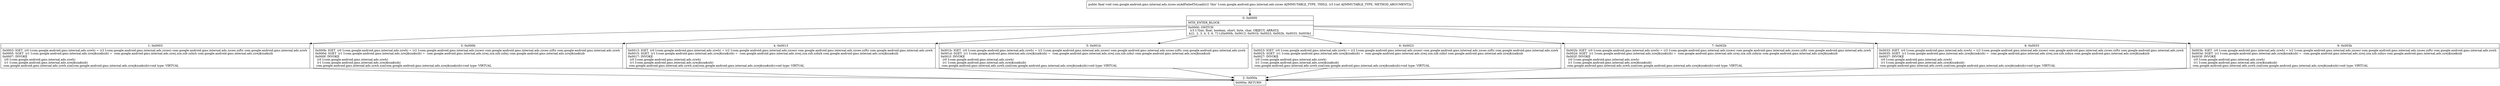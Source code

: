 digraph "CFG forcom.google.android.gms.internal.ads.zzceo.onAdFailedToLoad(I)V" {
Node_0 [shape=record,label="{0\:\ 0x0000|MTH_ENTER_BLOCK\l|0x0000: SWITCH  \l  (r3 I:?[int, float, boolean, short, byte, char, OBJECT, ARRAY])\l k:[1, 2, 3, 4, 5, 6, 7] t:[0x000b, 0x0013, 0x001b, 0x0023, 0x002b, 0x0033, 0x003b] \l}"];
Node_1 [shape=record,label="{1\:\ 0x0003|0x0003: IGET  (r0 I:com.google.android.gms.internal.ads.zzwh) = (r2 I:com.google.android.gms.internal.ads.zzceo) com.google.android.gms.internal.ads.zzceo.zzftz com.google.android.gms.internal.ads.zzwh \l0x0005: SGET  (r1 I:com.google.android.gms.internal.ads.zzwj$zza$zzb) =  com.google.android.gms.internal.ads.zzwj.zza.zzb.zzbyh com.google.android.gms.internal.ads.zzwj$zza$zzb \l0x0007: INVOKE  \l  (r0 I:com.google.android.gms.internal.ads.zzwh)\l  (r1 I:com.google.android.gms.internal.ads.zzwj$zza$zzb)\l com.google.android.gms.internal.ads.zzwh.zza(com.google.android.gms.internal.ads.zzwj$zza$zzb):void type: VIRTUAL \l}"];
Node_2 [shape=record,label="{2\:\ 0x000a|0x000a: RETURN   \l}"];
Node_3 [shape=record,label="{3\:\ 0x000b|0x000b: IGET  (r0 I:com.google.android.gms.internal.ads.zzwh) = (r2 I:com.google.android.gms.internal.ads.zzceo) com.google.android.gms.internal.ads.zzceo.zzftz com.google.android.gms.internal.ads.zzwh \l0x000d: SGET  (r1 I:com.google.android.gms.internal.ads.zzwj$zza$zzb) =  com.google.android.gms.internal.ads.zzwj.zza.zzb.zzbyj com.google.android.gms.internal.ads.zzwj$zza$zzb \l0x000f: INVOKE  \l  (r0 I:com.google.android.gms.internal.ads.zzwh)\l  (r1 I:com.google.android.gms.internal.ads.zzwj$zza$zzb)\l com.google.android.gms.internal.ads.zzwh.zza(com.google.android.gms.internal.ads.zzwj$zza$zzb):void type: VIRTUAL \l}"];
Node_4 [shape=record,label="{4\:\ 0x0013|0x0013: IGET  (r0 I:com.google.android.gms.internal.ads.zzwh) = (r2 I:com.google.android.gms.internal.ads.zzceo) com.google.android.gms.internal.ads.zzceo.zzftz com.google.android.gms.internal.ads.zzwh \l0x0015: SGET  (r1 I:com.google.android.gms.internal.ads.zzwj$zza$zzb) =  com.google.android.gms.internal.ads.zzwj.zza.zzb.zzbyk com.google.android.gms.internal.ads.zzwj$zza$zzb \l0x0017: INVOKE  \l  (r0 I:com.google.android.gms.internal.ads.zzwh)\l  (r1 I:com.google.android.gms.internal.ads.zzwj$zza$zzb)\l com.google.android.gms.internal.ads.zzwh.zza(com.google.android.gms.internal.ads.zzwj$zza$zzb):void type: VIRTUAL \l}"];
Node_5 [shape=record,label="{5\:\ 0x001b|0x001b: IGET  (r0 I:com.google.android.gms.internal.ads.zzwh) = (r2 I:com.google.android.gms.internal.ads.zzceo) com.google.android.gms.internal.ads.zzceo.zzftz com.google.android.gms.internal.ads.zzwh \l0x001d: SGET  (r1 I:com.google.android.gms.internal.ads.zzwj$zza$zzb) =  com.google.android.gms.internal.ads.zzwj.zza.zzb.zzbyi com.google.android.gms.internal.ads.zzwj$zza$zzb \l0x001f: INVOKE  \l  (r0 I:com.google.android.gms.internal.ads.zzwh)\l  (r1 I:com.google.android.gms.internal.ads.zzwj$zza$zzb)\l com.google.android.gms.internal.ads.zzwh.zza(com.google.android.gms.internal.ads.zzwj$zza$zzb):void type: VIRTUAL \l}"];
Node_6 [shape=record,label="{6\:\ 0x0023|0x0023: IGET  (r0 I:com.google.android.gms.internal.ads.zzwh) = (r2 I:com.google.android.gms.internal.ads.zzceo) com.google.android.gms.internal.ads.zzceo.zzftz com.google.android.gms.internal.ads.zzwh \l0x0025: SGET  (r1 I:com.google.android.gms.internal.ads.zzwj$zza$zzb) =  com.google.android.gms.internal.ads.zzwj.zza.zzb.zzbyl com.google.android.gms.internal.ads.zzwj$zza$zzb \l0x0027: INVOKE  \l  (r0 I:com.google.android.gms.internal.ads.zzwh)\l  (r1 I:com.google.android.gms.internal.ads.zzwj$zza$zzb)\l com.google.android.gms.internal.ads.zzwh.zza(com.google.android.gms.internal.ads.zzwj$zza$zzb):void type: VIRTUAL \l}"];
Node_7 [shape=record,label="{7\:\ 0x002b|0x002b: IGET  (r0 I:com.google.android.gms.internal.ads.zzwh) = (r2 I:com.google.android.gms.internal.ads.zzceo) com.google.android.gms.internal.ads.zzceo.zzftz com.google.android.gms.internal.ads.zzwh \l0x002d: SGET  (r1 I:com.google.android.gms.internal.ads.zzwj$zza$zzb) =  com.google.android.gms.internal.ads.zzwj.zza.zzb.zzbym com.google.android.gms.internal.ads.zzwj$zza$zzb \l0x002f: INVOKE  \l  (r0 I:com.google.android.gms.internal.ads.zzwh)\l  (r1 I:com.google.android.gms.internal.ads.zzwj$zza$zzb)\l com.google.android.gms.internal.ads.zzwh.zza(com.google.android.gms.internal.ads.zzwj$zza$zzb):void type: VIRTUAL \l}"];
Node_8 [shape=record,label="{8\:\ 0x0033|0x0033: IGET  (r0 I:com.google.android.gms.internal.ads.zzwh) = (r2 I:com.google.android.gms.internal.ads.zzceo) com.google.android.gms.internal.ads.zzceo.zzftz com.google.android.gms.internal.ads.zzwh \l0x0035: SGET  (r1 I:com.google.android.gms.internal.ads.zzwj$zza$zzb) =  com.google.android.gms.internal.ads.zzwj.zza.zzb.zzbyn com.google.android.gms.internal.ads.zzwj$zza$zzb \l0x0037: INVOKE  \l  (r0 I:com.google.android.gms.internal.ads.zzwh)\l  (r1 I:com.google.android.gms.internal.ads.zzwj$zza$zzb)\l com.google.android.gms.internal.ads.zzwh.zza(com.google.android.gms.internal.ads.zzwj$zza$zzb):void type: VIRTUAL \l}"];
Node_9 [shape=record,label="{9\:\ 0x003b|0x003b: IGET  (r0 I:com.google.android.gms.internal.ads.zzwh) = (r2 I:com.google.android.gms.internal.ads.zzceo) com.google.android.gms.internal.ads.zzceo.zzftz com.google.android.gms.internal.ads.zzwh \l0x003d: SGET  (r1 I:com.google.android.gms.internal.ads.zzwj$zza$zzb) =  com.google.android.gms.internal.ads.zzwj.zza.zzb.zzbyo com.google.android.gms.internal.ads.zzwj$zza$zzb \l0x003f: INVOKE  \l  (r0 I:com.google.android.gms.internal.ads.zzwh)\l  (r1 I:com.google.android.gms.internal.ads.zzwj$zza$zzb)\l com.google.android.gms.internal.ads.zzwh.zza(com.google.android.gms.internal.ads.zzwj$zza$zzb):void type: VIRTUAL \l}"];
MethodNode[shape=record,label="{public final void com.google.android.gms.internal.ads.zzceo.onAdFailedToLoad((r2 'this' I:com.google.android.gms.internal.ads.zzceo A[IMMUTABLE_TYPE, THIS]), (r3 I:int A[IMMUTABLE_TYPE, METHOD_ARGUMENT])) }"];
MethodNode -> Node_0;
Node_0 -> Node_1;
Node_0 -> Node_3;
Node_0 -> Node_4;
Node_0 -> Node_5;
Node_0 -> Node_6;
Node_0 -> Node_7;
Node_0 -> Node_8;
Node_0 -> Node_9;
Node_1 -> Node_2;
Node_3 -> Node_2;
Node_4 -> Node_2;
Node_5 -> Node_2;
Node_6 -> Node_2;
Node_7 -> Node_2;
Node_8 -> Node_2;
Node_9 -> Node_2;
}


